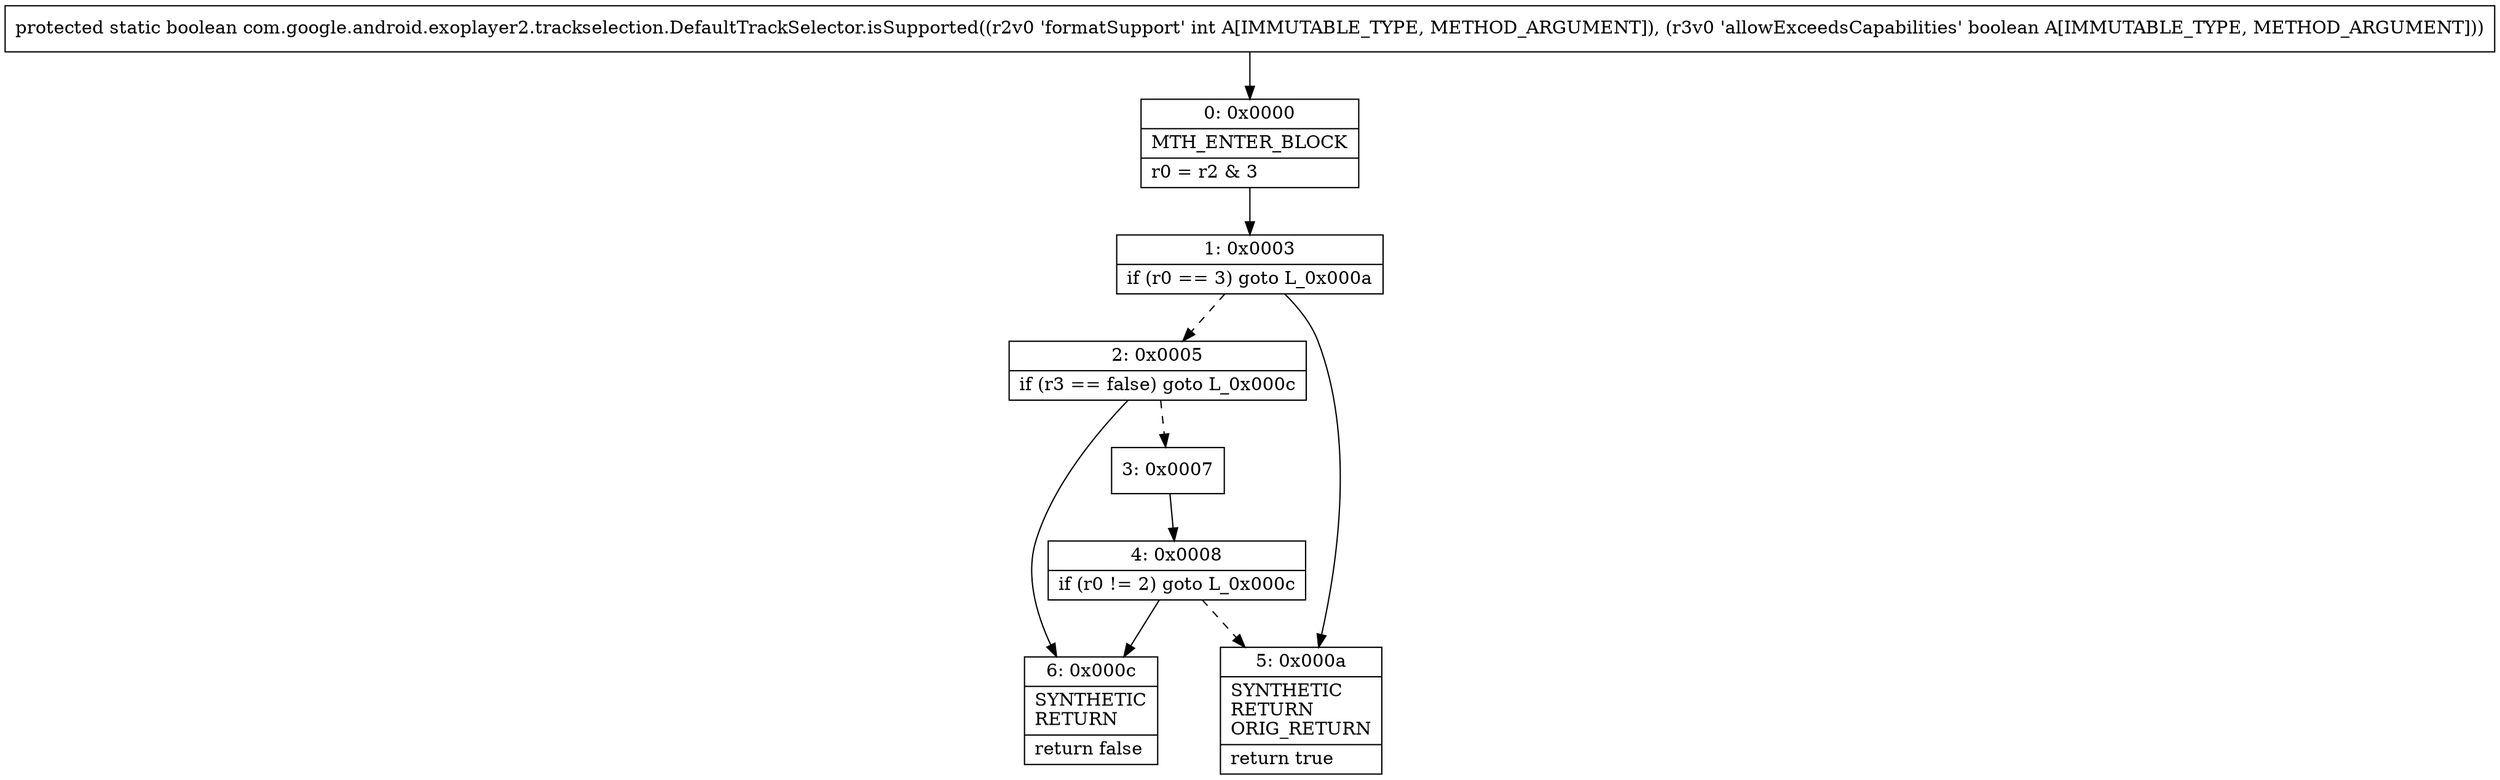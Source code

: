 digraph "CFG forcom.google.android.exoplayer2.trackselection.DefaultTrackSelector.isSupported(IZ)Z" {
Node_0 [shape=record,label="{0\:\ 0x0000|MTH_ENTER_BLOCK\l|r0 = r2 & 3\l}"];
Node_1 [shape=record,label="{1\:\ 0x0003|if (r0 == 3) goto L_0x000a\l}"];
Node_2 [shape=record,label="{2\:\ 0x0005|if (r3 == false) goto L_0x000c\l}"];
Node_3 [shape=record,label="{3\:\ 0x0007}"];
Node_4 [shape=record,label="{4\:\ 0x0008|if (r0 != 2) goto L_0x000c\l}"];
Node_5 [shape=record,label="{5\:\ 0x000a|SYNTHETIC\lRETURN\lORIG_RETURN\l|return true\l}"];
Node_6 [shape=record,label="{6\:\ 0x000c|SYNTHETIC\lRETURN\l|return false\l}"];
MethodNode[shape=record,label="{protected static boolean com.google.android.exoplayer2.trackselection.DefaultTrackSelector.isSupported((r2v0 'formatSupport' int A[IMMUTABLE_TYPE, METHOD_ARGUMENT]), (r3v0 'allowExceedsCapabilities' boolean A[IMMUTABLE_TYPE, METHOD_ARGUMENT])) }"];
MethodNode -> Node_0;
Node_0 -> Node_1;
Node_1 -> Node_2[style=dashed];
Node_1 -> Node_5;
Node_2 -> Node_3[style=dashed];
Node_2 -> Node_6;
Node_3 -> Node_4;
Node_4 -> Node_5[style=dashed];
Node_4 -> Node_6;
}

